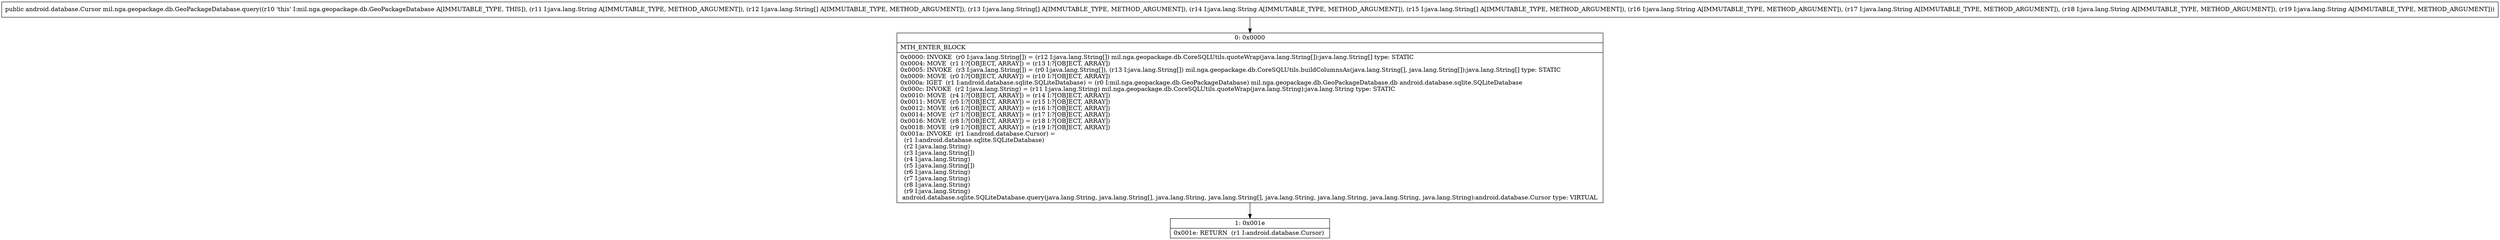 digraph "CFG formil.nga.geopackage.db.GeoPackageDatabase.query(Ljava\/lang\/String;[Ljava\/lang\/String;[Ljava\/lang\/String;Ljava\/lang\/String;[Ljava\/lang\/String;Ljava\/lang\/String;Ljava\/lang\/String;Ljava\/lang\/String;Ljava\/lang\/String;)Landroid\/database\/Cursor;" {
Node_0 [shape=record,label="{0\:\ 0x0000|MTH_ENTER_BLOCK\l|0x0000: INVOKE  (r0 I:java.lang.String[]) = (r12 I:java.lang.String[]) mil.nga.geopackage.db.CoreSQLUtils.quoteWrap(java.lang.String[]):java.lang.String[] type: STATIC \l0x0004: MOVE  (r1 I:?[OBJECT, ARRAY]) = (r13 I:?[OBJECT, ARRAY]) \l0x0005: INVOKE  (r3 I:java.lang.String[]) = (r0 I:java.lang.String[]), (r13 I:java.lang.String[]) mil.nga.geopackage.db.CoreSQLUtils.buildColumnsAs(java.lang.String[], java.lang.String[]):java.lang.String[] type: STATIC \l0x0009: MOVE  (r0 I:?[OBJECT, ARRAY]) = (r10 I:?[OBJECT, ARRAY]) \l0x000a: IGET  (r1 I:android.database.sqlite.SQLiteDatabase) = (r0 I:mil.nga.geopackage.db.GeoPackageDatabase) mil.nga.geopackage.db.GeoPackageDatabase.db android.database.sqlite.SQLiteDatabase \l0x000c: INVOKE  (r2 I:java.lang.String) = (r11 I:java.lang.String) mil.nga.geopackage.db.CoreSQLUtils.quoteWrap(java.lang.String):java.lang.String type: STATIC \l0x0010: MOVE  (r4 I:?[OBJECT, ARRAY]) = (r14 I:?[OBJECT, ARRAY]) \l0x0011: MOVE  (r5 I:?[OBJECT, ARRAY]) = (r15 I:?[OBJECT, ARRAY]) \l0x0012: MOVE  (r6 I:?[OBJECT, ARRAY]) = (r16 I:?[OBJECT, ARRAY]) \l0x0014: MOVE  (r7 I:?[OBJECT, ARRAY]) = (r17 I:?[OBJECT, ARRAY]) \l0x0016: MOVE  (r8 I:?[OBJECT, ARRAY]) = (r18 I:?[OBJECT, ARRAY]) \l0x0018: MOVE  (r9 I:?[OBJECT, ARRAY]) = (r19 I:?[OBJECT, ARRAY]) \l0x001a: INVOKE  (r1 I:android.database.Cursor) = \l  (r1 I:android.database.sqlite.SQLiteDatabase)\l  (r2 I:java.lang.String)\l  (r3 I:java.lang.String[])\l  (r4 I:java.lang.String)\l  (r5 I:java.lang.String[])\l  (r6 I:java.lang.String)\l  (r7 I:java.lang.String)\l  (r8 I:java.lang.String)\l  (r9 I:java.lang.String)\l android.database.sqlite.SQLiteDatabase.query(java.lang.String, java.lang.String[], java.lang.String, java.lang.String[], java.lang.String, java.lang.String, java.lang.String, java.lang.String):android.database.Cursor type: VIRTUAL \l}"];
Node_1 [shape=record,label="{1\:\ 0x001e|0x001e: RETURN  (r1 I:android.database.Cursor) \l}"];
MethodNode[shape=record,label="{public android.database.Cursor mil.nga.geopackage.db.GeoPackageDatabase.query((r10 'this' I:mil.nga.geopackage.db.GeoPackageDatabase A[IMMUTABLE_TYPE, THIS]), (r11 I:java.lang.String A[IMMUTABLE_TYPE, METHOD_ARGUMENT]), (r12 I:java.lang.String[] A[IMMUTABLE_TYPE, METHOD_ARGUMENT]), (r13 I:java.lang.String[] A[IMMUTABLE_TYPE, METHOD_ARGUMENT]), (r14 I:java.lang.String A[IMMUTABLE_TYPE, METHOD_ARGUMENT]), (r15 I:java.lang.String[] A[IMMUTABLE_TYPE, METHOD_ARGUMENT]), (r16 I:java.lang.String A[IMMUTABLE_TYPE, METHOD_ARGUMENT]), (r17 I:java.lang.String A[IMMUTABLE_TYPE, METHOD_ARGUMENT]), (r18 I:java.lang.String A[IMMUTABLE_TYPE, METHOD_ARGUMENT]), (r19 I:java.lang.String A[IMMUTABLE_TYPE, METHOD_ARGUMENT])) }"];
MethodNode -> Node_0;
Node_0 -> Node_1;
}

